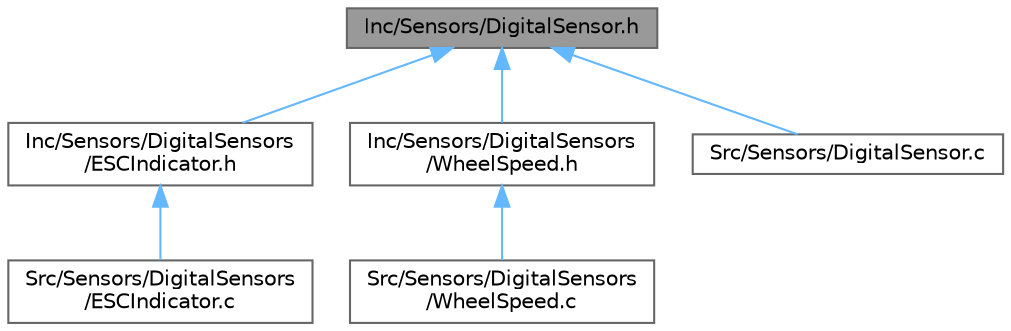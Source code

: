 digraph "Inc/Sensors/DigitalSensor.h"
{
 // LATEX_PDF_SIZE
  bgcolor="transparent";
  edge [fontname=Helvetica,fontsize=10,labelfontname=Helvetica,labelfontsize=10];
  node [fontname=Helvetica,fontsize=10,shape=box,height=0.2,width=0.4];
  Node1 [label="Inc/Sensors/DigitalSensor.h",height=0.2,width=0.4,color="gray40", fillcolor="grey60", style="filled", fontcolor="black",tooltip=" "];
  Node1 -> Node2 [dir="back",color="steelblue1",style="solid"];
  Node2 [label="Inc/Sensors/DigitalSensors\l/ESCIndicator.h",height=0.2,width=0.4,color="grey40", fillcolor="white", style="filled",URL="$ESCIndicator_8h.html",tooltip=" "];
  Node2 -> Node3 [dir="back",color="steelblue1",style="solid"];
  Node3 [label="Src/Sensors/DigitalSensors\l/ESCIndicator.c",height=0.2,width=0.4,color="grey40", fillcolor="white", style="filled",URL="$ESCIndicator_8c.html",tooltip=" "];
  Node1 -> Node4 [dir="back",color="steelblue1",style="solid"];
  Node4 [label="Inc/Sensors/DigitalSensors\l/WheelSpeed.h",height=0.2,width=0.4,color="grey40", fillcolor="white", style="filled",URL="$WheelSpeed_8h.html",tooltip=" "];
  Node4 -> Node5 [dir="back",color="steelblue1",style="solid"];
  Node5 [label="Src/Sensors/DigitalSensors\l/WheelSpeed.c",height=0.2,width=0.4,color="grey40", fillcolor="white", style="filled",URL="$WheelSpeed_8c.html",tooltip=" "];
  Node1 -> Node6 [dir="back",color="steelblue1",style="solid"];
  Node6 [label="Src/Sensors/DigitalSensor.c",height=0.2,width=0.4,color="grey40", fillcolor="white", style="filled",URL="$DigitalSensor_8c.html",tooltip=" "];
}
